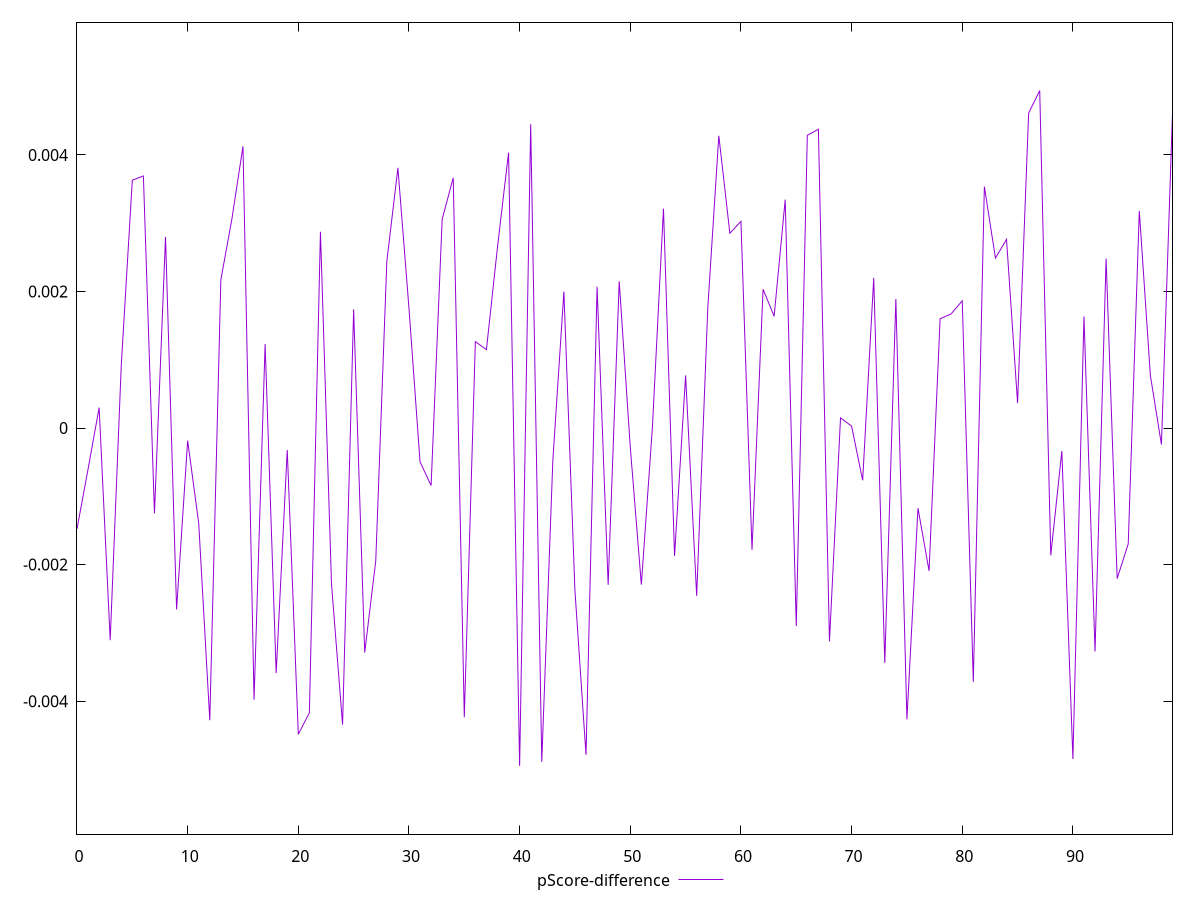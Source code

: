 reset

$pScoreDifference <<EOF
0 -0.001476615066029252
1 -0.0006015667281923376
2 0.00029982448649701343
3 -0.003106250707244018
4 0.0009191261689336372
5 0.0036299315550182287
6 0.0036914399441126955
7 -0.0012494680393633217
8 0.0027995750389194773
9 -0.0026555869039776026
10 -0.0001845485827968174
11 -0.0013953175422775077
12 -0.004279204422027227
13 0.002170638530597624
14 0.0030649192351159815
15 0.004125417861460812
16 -0.003977554395001248
17 0.0012294550931774006
18 -0.0035883003381674827
19 -0.0003208097023860157
20 -0.004485362164209694
21 -0.004169138664807837
22 0.0028747701490958733
23 -0.002285476451985846
24 -0.004343338375151107
25 0.0017381318421941794
26 -0.003288089126625815
27 -0.0019421749752009942
28 0.002442397622086534
29 0.003809949216046049
30 0.0017541519558149643
31 -0.0004942030767416394
32 -0.0008420990893432956
33 0.0030569063487775328
34 0.003664366285015319
35 -0.0042342541186094484
36 0.0012658675752196258
37 0.0011481395674000083
38 0.0026495819835258283
39 0.004033338846286427
40 -0.004946660221524235
41 0.004449993447091294
42 -0.004888958641396934
43 -0.00048038927214621996
44 0.0019976254851854502
45 -0.0023829279614934196
46 -0.004786744894157202
47 0.0020696586780913906
48 -0.0022961498548821346
49 0.002148451678007479
50 -0.0002810635252686877
51 -0.0022933107939439035
52 0.000012099237557849918
53 0.003213551973811679
54 -0.0018720126422221428
55 0.0007703394457719837
56 -0.0024568785642173907
57 0.0017465309912090277
58 0.004279512032523081
59 0.0028520358306175497
60 0.003026430412766734
61 -0.0017828601400824429
62 0.0020323468156856483
63 0.0016377245624981107
64 0.003344649589352655
65 -0.0028999586013408463
66 0.004286904756139576
67 0.00437531577298611
68 -0.003124097871210596
69 0.0001493645284741385
70 0.00002795994539850355
71 -0.0007652941713178762
72 0.0021992499714929004
73 -0.0034395090816365936
74 0.001889786806966831
75 -0.004264122537795623
76 -0.001174308845188654
77 -0.002091913640204446
78 0.0015994312320827264
79 0.00167272370020366
80 0.001862667733233847
81 -0.0037170341982925015
82 0.0035359227372029345
83 0.0024895535806456204
84 0.0027638215945566813
85 0.0003663127645850972
86 0.004612891394389473
87 0.004941725410250841
88 -0.0018639733716091511
89 -0.000336385421984553
90 -0.004846220884169639
91 0.0016342373729137938
92 -0.0032715353723530294
93 0.002481520767598333
94 -0.002204545598442298
95 -0.0016949446476304253
96 0.0031801022698694226
97 0.0007715704881936514
98 -0.0002405138824713715
99 0.004612378840866849
EOF

set key outside below
set xrange [0:99]
set yrange [-0.005946660221524235:0.005941725410250841]
set trange [-0.005946660221524235:0.005941725410250841]
set terminal svg size 640, 500 enhanced background rgb 'white'
set output "reprap/bootup-time/samples/pages+cached/pScore-difference/values.svg"

plot $pScoreDifference title "pScore-difference" with line

reset
